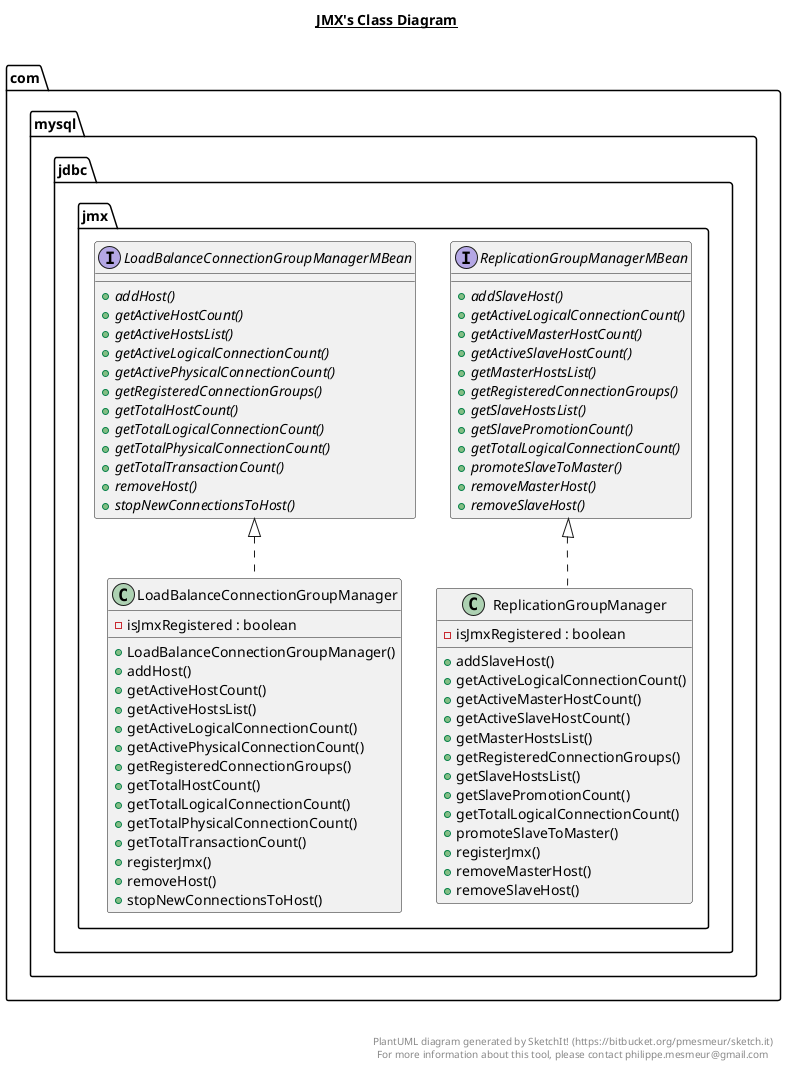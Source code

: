 @startuml

title __JMX's Class Diagram__\n

  namespace com.mysql.jdbc {
    namespace jmx {
      class com.mysql.jdbc.jmx.LoadBalanceConnectionGroupManager {
          - isJmxRegistered : boolean
          + LoadBalanceConnectionGroupManager()
          + addHost()
          + getActiveHostCount()
          + getActiveHostsList()
          + getActiveLogicalConnectionCount()
          + getActivePhysicalConnectionCount()
          + getRegisteredConnectionGroups()
          + getTotalHostCount()
          + getTotalLogicalConnectionCount()
          + getTotalPhysicalConnectionCount()
          + getTotalTransactionCount()
          + registerJmx()
          + removeHost()
          + stopNewConnectionsToHost()
      }
    }
  }
  

  namespace com.mysql.jdbc {
    namespace jmx {
      interface com.mysql.jdbc.jmx.LoadBalanceConnectionGroupManagerMBean {
          {abstract} + addHost()
          {abstract} + getActiveHostCount()
          {abstract} + getActiveHostsList()
          {abstract} + getActiveLogicalConnectionCount()
          {abstract} + getActivePhysicalConnectionCount()
          {abstract} + getRegisteredConnectionGroups()
          {abstract} + getTotalHostCount()
          {abstract} + getTotalLogicalConnectionCount()
          {abstract} + getTotalPhysicalConnectionCount()
          {abstract} + getTotalTransactionCount()
          {abstract} + removeHost()
          {abstract} + stopNewConnectionsToHost()
      }
    }
  }
  

  namespace com.mysql.jdbc {
    namespace jmx {
      class com.mysql.jdbc.jmx.ReplicationGroupManager {
          - isJmxRegistered : boolean
          + addSlaveHost()
          + getActiveLogicalConnectionCount()
          + getActiveMasterHostCount()
          + getActiveSlaveHostCount()
          + getMasterHostsList()
          + getRegisteredConnectionGroups()
          + getSlaveHostsList()
          + getSlavePromotionCount()
          + getTotalLogicalConnectionCount()
          + promoteSlaveToMaster()
          + registerJmx()
          + removeMasterHost()
          + removeSlaveHost()
      }
    }
  }
  

  namespace com.mysql.jdbc {
    namespace jmx {
      interface com.mysql.jdbc.jmx.ReplicationGroupManagerMBean {
          {abstract} + addSlaveHost()
          {abstract} + getActiveLogicalConnectionCount()
          {abstract} + getActiveMasterHostCount()
          {abstract} + getActiveSlaveHostCount()
          {abstract} + getMasterHostsList()
          {abstract} + getRegisteredConnectionGroups()
          {abstract} + getSlaveHostsList()
          {abstract} + getSlavePromotionCount()
          {abstract} + getTotalLogicalConnectionCount()
          {abstract} + promoteSlaveToMaster()
          {abstract} + removeMasterHost()
          {abstract} + removeSlaveHost()
      }
    }
  }
  

  com.mysql.jdbc.jmx.LoadBalanceConnectionGroupManager .up.|> LoadBalanceConnectionGroupManagerMBean
  com.mysql.jdbc.jmx.ReplicationGroupManager .up.|> ReplicationGroupManagerMBean


right footer


PlantUML diagram generated by SketchIt! (https://bitbucket.org/pmesmeur/sketch.it)
For more information about this tool, please contact philippe.mesmeur@gmail.com
endfooter

@enduml
